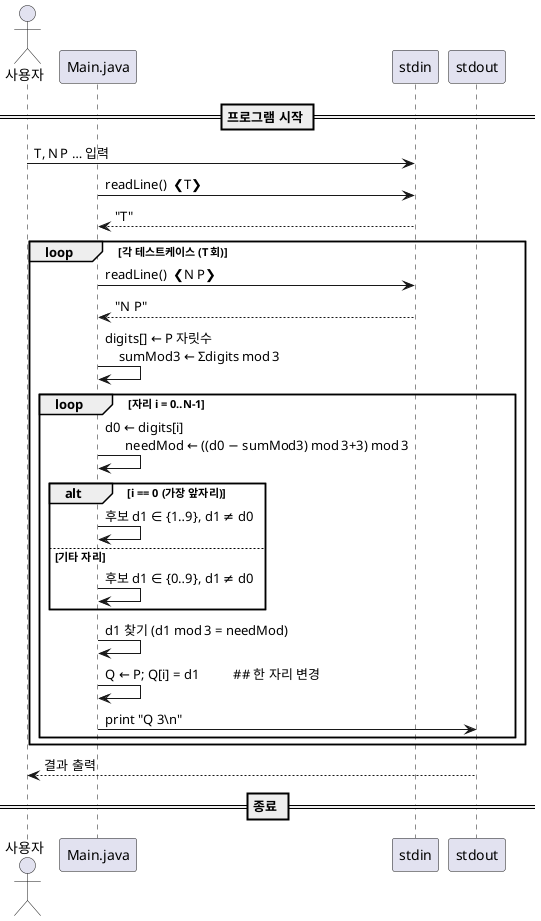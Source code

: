 @startuml TD

skinparam DefaultFontName "Apple SD Gothic Neo"

actor  사용자 as User
participant "Main.java" as Main
participant "stdin" as In
participant "stdout" as Out

== 프로그램 시작 ==
User -> In : T, N P … 입력
Main -> In : readLine()  ❮T❯
In   --> Main : "T"

loop 각 테스트케이스 (T 회)
  Main -> In : readLine()  ❮N P❯
  In   --> Main : "N P"

  Main -> Main : \
    digits[] ← P 자릿수\n\
    sumMod3 ← Σdigits mod 3

  loop 자리 i = 0‥N‑1
    Main -> Main : \
      d0 ← digits[i]\n\
      needMod ← ((d0 − sumMod3) mod 3+3) mod 3

    alt i == 0 (가장 앞자리)
      Main -> Main : 후보 d1 ∈ {1‥9}, d1 ≠ d0
    else 기타 자리
      Main -> Main : 후보 d1 ∈ {0‥9}, d1 ≠ d0
    end

    Main -> Main : d1 찾기 (d1 mod 3 = needMod)
    Main -> Main : Q ← P; Q[i] = d1          ## 한 자리 변경
    Main -> Out  : print "Q 3\\n"
  end
end

Out  --> User : 결과 출력
== 종료 ==
@enduml